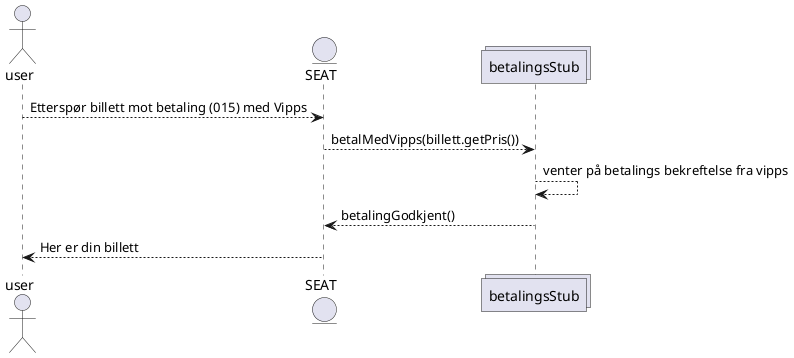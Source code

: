 @startuml

actor user
entity SEAT
collections betalingsStub

user --> SEAT: Etterspør billett mot betaling (015) med Vipps
SEAT --> betalingsStub: betalMedVipps(billett.getPris())
betalingsStub --> betalingsStub: venter på betalings bekreftelse fra vipps
SEAT <-- betalingsStub: betalingGodkjent()
user <-- SEAT: Her er din billett


@enduml